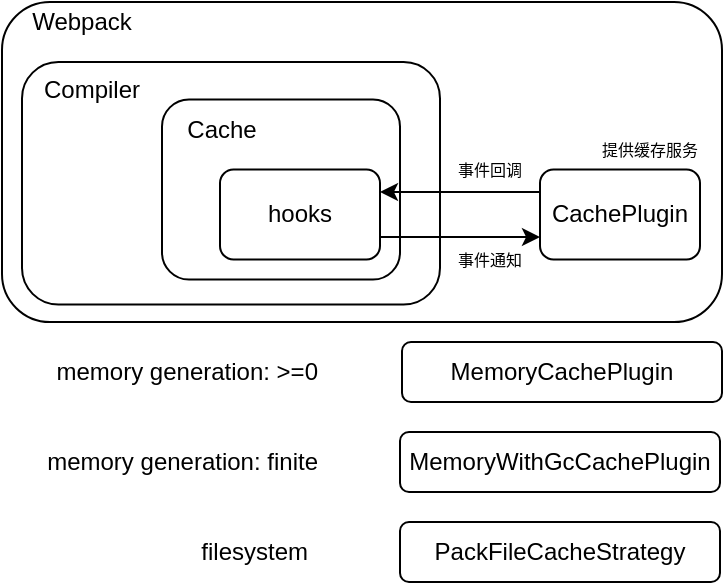 <mxfile>
    <diagram id="ZqI8gMJaEJrwNU7ETHRi" name="第 1 页">
        <mxGraphModel dx="6149" dy="323" grid="1" gridSize="10" guides="1" tooltips="1" connect="1" arrows="1" fold="1" page="1" pageScale="1" pageWidth="827" pageHeight="1169" background="#ffffff" math="0" shadow="0">
            <root>
                <mxCell id="0"/>
                <mxCell id="1" parent="0"/>
                <mxCell id="2" value="" style="rounded=1;whiteSpace=wrap;html=1;" parent="1" vertex="1">
                    <mxGeometry x="-5550" y="110" width="360" height="160" as="geometry"/>
                </mxCell>
                <mxCell id="3" value="" style="rounded=1;whiteSpace=wrap;html=1;" parent="1" vertex="1">
                    <mxGeometry x="-5540" y="140" width="209" height="121.25" as="geometry"/>
                </mxCell>
                <mxCell id="4" value="Compiler" style="text;html=1;strokeColor=none;fillColor=none;align=center;verticalAlign=middle;whiteSpace=wrap;rounded=0;" parent="1" vertex="1">
                    <mxGeometry x="-5525" y="143.75" width="40" height="20" as="geometry"/>
                </mxCell>
                <mxCell id="5" value="" style="rounded=1;whiteSpace=wrap;html=1;" parent="1" vertex="1">
                    <mxGeometry x="-5470" y="158.75" width="119" height="90" as="geometry"/>
                </mxCell>
                <mxCell id="6" value="Cache" style="text;html=1;strokeColor=none;fillColor=none;align=center;verticalAlign=middle;whiteSpace=wrap;rounded=0;" parent="1" vertex="1">
                    <mxGeometry x="-5460" y="163.75" width="40" height="20" as="geometry"/>
                </mxCell>
                <mxCell id="7" value="hooks" style="rounded=1;whiteSpace=wrap;html=1;" parent="1" vertex="1">
                    <mxGeometry x="-5441" y="193.75" width="80" height="45" as="geometry"/>
                </mxCell>
                <mxCell id="8" value="Webpack" style="text;html=1;strokeColor=none;fillColor=none;align=center;verticalAlign=middle;whiteSpace=wrap;rounded=0;" parent="1" vertex="1">
                    <mxGeometry x="-5530" y="110" width="40" height="20" as="geometry"/>
                </mxCell>
                <mxCell id="9" value="CachePlugin" style="rounded=1;whiteSpace=wrap;html=1;" parent="1" vertex="1">
                    <mxGeometry x="-5281" y="193.75" width="80" height="45" as="geometry"/>
                </mxCell>
                <mxCell id="10" value="" style="endArrow=classic;html=1;entryX=0;entryY=0.75;entryDx=0;entryDy=0;exitX=1;exitY=0.75;exitDx=0;exitDy=0;" parent="1" source="7" target="9" edge="1">
                    <mxGeometry width="50" height="50" relative="1" as="geometry">
                        <mxPoint x="-5391" y="371.25" as="sourcePoint"/>
                        <mxPoint x="-5341" y="321.25" as="targetPoint"/>
                    </mxGeometry>
                </mxCell>
                <mxCell id="11" value="" style="endArrow=classic;html=1;entryX=1;entryY=0.25;entryDx=0;entryDy=0;exitX=0;exitY=0.25;exitDx=0;exitDy=0;" parent="1" source="9" target="7" edge="1">
                    <mxGeometry width="50" height="50" relative="1" as="geometry">
                        <mxPoint x="-5301" y="301.25" as="sourcePoint"/>
                        <mxPoint x="-5251" y="251.25" as="targetPoint"/>
                    </mxGeometry>
                </mxCell>
                <mxCell id="12" value="事件通知" style="text;html=1;strokeColor=none;fillColor=none;align=center;verticalAlign=middle;whiteSpace=wrap;rounded=0;fontSize=8;" parent="1" vertex="1">
                    <mxGeometry x="-5331" y="228.75" width="50" height="20" as="geometry"/>
                </mxCell>
                <mxCell id="13" value="事件回调" style="text;html=1;strokeColor=none;fillColor=none;align=center;verticalAlign=middle;whiteSpace=wrap;rounded=0;fontSize=8;" parent="1" vertex="1">
                    <mxGeometry x="-5331" y="183.75" width="50" height="20" as="geometry"/>
                </mxCell>
                <mxCell id="14" value="提供缓存服务" style="text;html=1;strokeColor=none;fillColor=none;align=center;verticalAlign=middle;whiteSpace=wrap;rounded=0;fontSize=8;" parent="1" vertex="1">
                    <mxGeometry x="-5251" y="173.75" width="50" height="20" as="geometry"/>
                </mxCell>
                <mxCell id="15" value="MemoryCachePlugin" style="rounded=1;whiteSpace=wrap;html=1;" parent="1" vertex="1">
                    <mxGeometry x="-5350" y="280" width="160" height="30" as="geometry"/>
                </mxCell>
                <mxCell id="16" value="MemoryWithGcCachePlugin" style="rounded=1;whiteSpace=wrap;html=1;" parent="1" vertex="1">
                    <mxGeometry x="-5351" y="325" width="160" height="30" as="geometry"/>
                </mxCell>
                <mxCell id="17" value="PackFileCacheStrategy" style="rounded=1;whiteSpace=wrap;html=1;" parent="1" vertex="1">
                    <mxGeometry x="-5351" y="370" width="160" height="30" as="geometry"/>
                </mxCell>
                <mxCell id="19" value="memory generation: &amp;gt;=0" style="text;html=1;strokeColor=none;fillColor=none;align=right;verticalAlign=middle;whiteSpace=wrap;rounded=0;labelBackgroundColor=#FFFFFF;fontColor=#000000;" parent="1" vertex="1">
                    <mxGeometry x="-5530" y="285" width="140" height="20" as="geometry"/>
                </mxCell>
                <mxCell id="22" value="filesystem" style="text;html=1;strokeColor=none;fillColor=none;align=right;verticalAlign=middle;whiteSpace=wrap;rounded=0;fontColor=#000000;labelBackgroundColor=#ffffff;" parent="1" vertex="1">
                    <mxGeometry x="-5525" y="375" width="130" height="20" as="geometry"/>
                </mxCell>
                <mxCell id="23" value="memory generation: finite" style="text;html=1;strokeColor=none;fillColor=none;align=right;verticalAlign=middle;whiteSpace=wrap;rounded=0;fontColor=#000000;labelBackgroundColor=#FFFFFF;" parent="1" vertex="1">
                    <mxGeometry x="-5530" y="330" width="140" height="20" as="geometry"/>
                </mxCell>
            </root>
        </mxGraphModel>
    </diagram>
</mxfile>